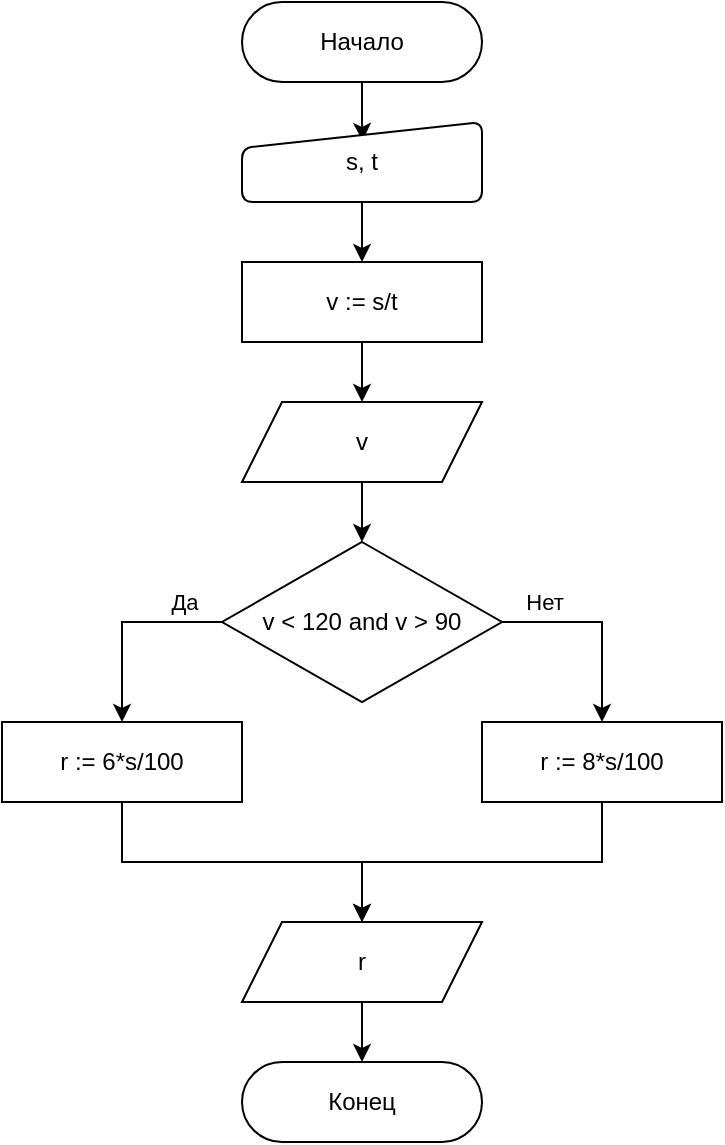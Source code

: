 <mxfile version="22.1.2" type="device">
  <diagram id="8rJtg9jcF6wntet2b0xd" name="11">
    <mxGraphModel dx="874" dy="1238" grid="1" gridSize="10" guides="1" tooltips="1" connect="1" arrows="1" fold="1" page="1" pageScale="1" pageWidth="827" pageHeight="1169" math="0" shadow="0">
      <root>
        <mxCell id="0" />
        <mxCell id="1" parent="0" />
        <mxCell id="OZ1Vfy1bdgRLmu8WDWCu-1" style="edgeStyle=orthogonalEdgeStyle;rounded=0;orthogonalLoop=1;jettySize=auto;html=1;strokeWidth=1;entryX=0.503;entryY=0.237;entryDx=0;entryDy=0;entryPerimeter=0;" edge="1" parent="1" source="OZ1Vfy1bdgRLmu8WDWCu-2" target="OZ1Vfy1bdgRLmu8WDWCu-4">
          <mxGeometry relative="1" as="geometry">
            <mxPoint x="220" y="110" as="targetPoint" />
          </mxGeometry>
        </mxCell>
        <mxCell id="OZ1Vfy1bdgRLmu8WDWCu-2" value="Начало" style="rounded=1;whiteSpace=wrap;html=1;arcSize=50;strokeWidth=1;" vertex="1" parent="1">
          <mxGeometry x="160" y="40" width="120" height="40" as="geometry" />
        </mxCell>
        <mxCell id="Lw7SE_ZflwtWmPrIWczu-2" style="edgeStyle=orthogonalEdgeStyle;rounded=0;orthogonalLoop=1;jettySize=auto;html=1;" edge="1" parent="1" source="OZ1Vfy1bdgRLmu8WDWCu-4" target="Lw7SE_ZflwtWmPrIWczu-1">
          <mxGeometry relative="1" as="geometry" />
        </mxCell>
        <mxCell id="OZ1Vfy1bdgRLmu8WDWCu-4" value="s, t" style="html=1;strokeWidth=1;shape=manualInput;whiteSpace=wrap;rounded=1;size=13;arcSize=11;" vertex="1" parent="1">
          <mxGeometry x="160" y="100" width="120" height="40" as="geometry" />
        </mxCell>
        <mxCell id="Lw7SE_ZflwtWmPrIWczu-4" style="edgeStyle=orthogonalEdgeStyle;rounded=0;orthogonalLoop=1;jettySize=auto;html=1;" edge="1" parent="1" source="Lw7SE_ZflwtWmPrIWczu-1" target="Lw7SE_ZflwtWmPrIWczu-3">
          <mxGeometry relative="1" as="geometry" />
        </mxCell>
        <mxCell id="Lw7SE_ZflwtWmPrIWczu-1" value="v := s/t" style="rounded=0;whiteSpace=wrap;html=1;strokeWidth=1;" vertex="1" parent="1">
          <mxGeometry x="160" y="170" width="120" height="40" as="geometry" />
        </mxCell>
        <mxCell id="Lw7SE_ZflwtWmPrIWczu-10" style="edgeStyle=orthogonalEdgeStyle;rounded=0;orthogonalLoop=1;jettySize=auto;html=1;" edge="1" parent="1" source="Lw7SE_ZflwtWmPrIWczu-3" target="Lw7SE_ZflwtWmPrIWczu-5">
          <mxGeometry relative="1" as="geometry" />
        </mxCell>
        <mxCell id="Lw7SE_ZflwtWmPrIWczu-3" value="v" style="shape=parallelogram;perimeter=parallelogramPerimeter;whiteSpace=wrap;html=1;fixedSize=1;" vertex="1" parent="1">
          <mxGeometry x="160" y="240" width="120" height="40" as="geometry" />
        </mxCell>
        <mxCell id="Lw7SE_ZflwtWmPrIWczu-11" style="edgeStyle=orthogonalEdgeStyle;rounded=0;orthogonalLoop=1;jettySize=auto;html=1;entryX=0.5;entryY=0;entryDx=0;entryDy=0;exitX=0;exitY=0.5;exitDx=0;exitDy=0;exitPerimeter=0;" edge="1" parent="1" source="Lw7SE_ZflwtWmPrIWczu-5" target="Lw7SE_ZflwtWmPrIWczu-6">
          <mxGeometry relative="1" as="geometry" />
        </mxCell>
        <mxCell id="Lw7SE_ZflwtWmPrIWczu-16" value="Да" style="edgeLabel;html=1;align=center;verticalAlign=middle;resizable=0;points=[];" vertex="1" connectable="0" parent="Lw7SE_ZflwtWmPrIWczu-11">
          <mxGeometry x="-0.453" relative="1" as="geometry">
            <mxPoint x="8" y="-10" as="offset" />
          </mxGeometry>
        </mxCell>
        <mxCell id="Lw7SE_ZflwtWmPrIWczu-12" style="edgeStyle=orthogonalEdgeStyle;rounded=0;orthogonalLoop=1;jettySize=auto;html=1;entryX=0.5;entryY=0;entryDx=0;entryDy=0;exitX=1;exitY=0.5;exitDx=0;exitDy=0;exitPerimeter=0;" edge="1" parent="1" source="Lw7SE_ZflwtWmPrIWczu-5" target="Lw7SE_ZflwtWmPrIWczu-7">
          <mxGeometry relative="1" as="geometry" />
        </mxCell>
        <mxCell id="Lw7SE_ZflwtWmPrIWczu-17" value="Нет" style="edgeLabel;html=1;align=center;verticalAlign=middle;resizable=0;points=[];" vertex="1" connectable="0" parent="Lw7SE_ZflwtWmPrIWczu-12">
          <mxGeometry x="-0.43" y="-1" relative="1" as="geometry">
            <mxPoint x="-8" y="-11" as="offset" />
          </mxGeometry>
        </mxCell>
        <mxCell id="Lw7SE_ZflwtWmPrIWczu-5" value="v &amp;lt; 120 and v &amp;gt; 90" style="strokeWidth=1;html=1;shape=mxgraph.flowchart.decision;whiteSpace=wrap;" vertex="1" parent="1">
          <mxGeometry x="150" y="310" width="140" height="80" as="geometry" />
        </mxCell>
        <mxCell id="Lw7SE_ZflwtWmPrIWczu-14" style="edgeStyle=orthogonalEdgeStyle;rounded=0;orthogonalLoop=1;jettySize=auto;html=1;entryX=0.5;entryY=0;entryDx=0;entryDy=0;" edge="1" parent="1" source="Lw7SE_ZflwtWmPrIWczu-6" target="Lw7SE_ZflwtWmPrIWczu-8">
          <mxGeometry relative="1" as="geometry" />
        </mxCell>
        <mxCell id="Lw7SE_ZflwtWmPrIWczu-6" value="r := 6*s/100" style="rounded=0;whiteSpace=wrap;html=1;strokeWidth=1;" vertex="1" parent="1">
          <mxGeometry x="40" y="400" width="120" height="40" as="geometry" />
        </mxCell>
        <mxCell id="Lw7SE_ZflwtWmPrIWczu-13" style="edgeStyle=orthogonalEdgeStyle;rounded=0;orthogonalLoop=1;jettySize=auto;html=1;entryX=0.5;entryY=0;entryDx=0;entryDy=0;" edge="1" parent="1" source="Lw7SE_ZflwtWmPrIWczu-7" target="Lw7SE_ZflwtWmPrIWczu-8">
          <mxGeometry relative="1" as="geometry" />
        </mxCell>
        <mxCell id="Lw7SE_ZflwtWmPrIWczu-7" value="r := 8*s/100" style="rounded=0;whiteSpace=wrap;html=1;strokeWidth=1;" vertex="1" parent="1">
          <mxGeometry x="280" y="400" width="120" height="40" as="geometry" />
        </mxCell>
        <mxCell id="Lw7SE_ZflwtWmPrIWczu-15" style="edgeStyle=orthogonalEdgeStyle;rounded=0;orthogonalLoop=1;jettySize=auto;html=1;" edge="1" parent="1" source="Lw7SE_ZflwtWmPrIWczu-8" target="Lw7SE_ZflwtWmPrIWczu-9">
          <mxGeometry relative="1" as="geometry" />
        </mxCell>
        <mxCell id="Lw7SE_ZflwtWmPrIWczu-8" value="r" style="shape=parallelogram;perimeter=parallelogramPerimeter;whiteSpace=wrap;html=1;fixedSize=1;" vertex="1" parent="1">
          <mxGeometry x="160" y="500" width="120" height="40" as="geometry" />
        </mxCell>
        <mxCell id="Lw7SE_ZflwtWmPrIWczu-9" value="Конец" style="rounded=1;whiteSpace=wrap;html=1;arcSize=50;strokeWidth=1;" vertex="1" parent="1">
          <mxGeometry x="160" y="570" width="120" height="40" as="geometry" />
        </mxCell>
      </root>
    </mxGraphModel>
  </diagram>
</mxfile>
